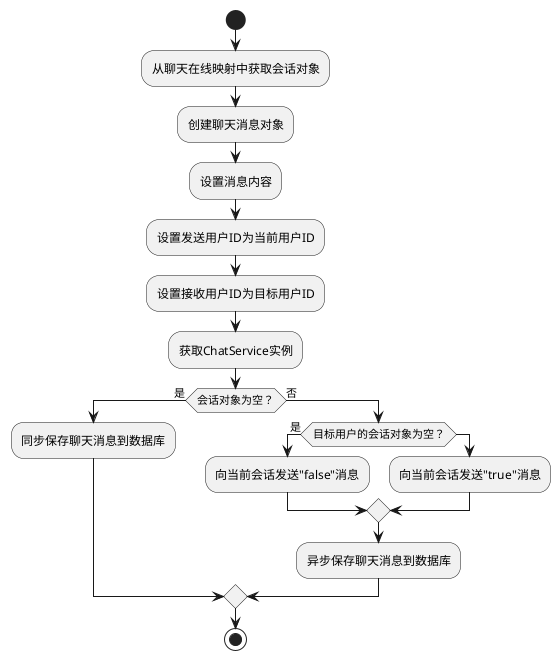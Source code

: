 @startuml

start

:从聊天在线映射中获取会话对象;
:创建聊天消息对象;
:设置消息内容;
:设置发送用户ID为当前用户ID;
:设置接收用户ID为目标用户ID;
:获取ChatService实例;
if (会话对象为空？) then (是)
    :同步保存聊天消息到数据库;
else (否)
    if (目标用户的会话对象为空？) then (是)
        :向当前会话发送"false"消息;
    else
        :向当前会话发送"true"消息;
    endif
    :异步保存聊天消息到数据库;
endif

stop

@enduml
